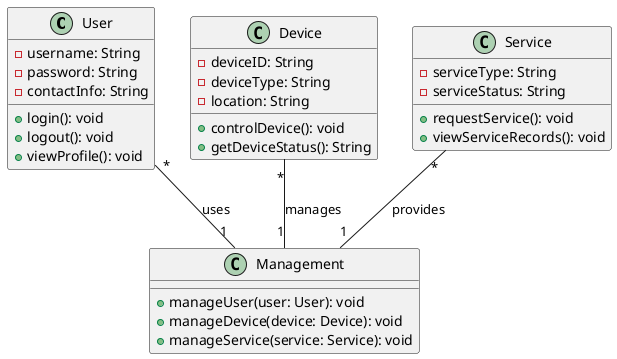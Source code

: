 @startuml

class User {
    - username: String
    - password: String
    - contactInfo: String
    + login(): void
    + logout(): void
    + viewProfile(): void
}

class Device {
    - deviceID: String
    - deviceType: String
    - location: String
    + controlDevice(): void
    + getDeviceStatus(): String
}

class Service {
    - serviceType: String
    - serviceStatus: String
    + requestService(): void
    + viewServiceRecords(): void
}

class Management {
    + manageUser(user: User): void
    + manageDevice(device: Device): void
    + manageService(service: Service): void
}

User "*" -- "1" Management : uses
Device "*" -- "1" Management : manages
Service "*" -- "1" Management : provides

@enduml
